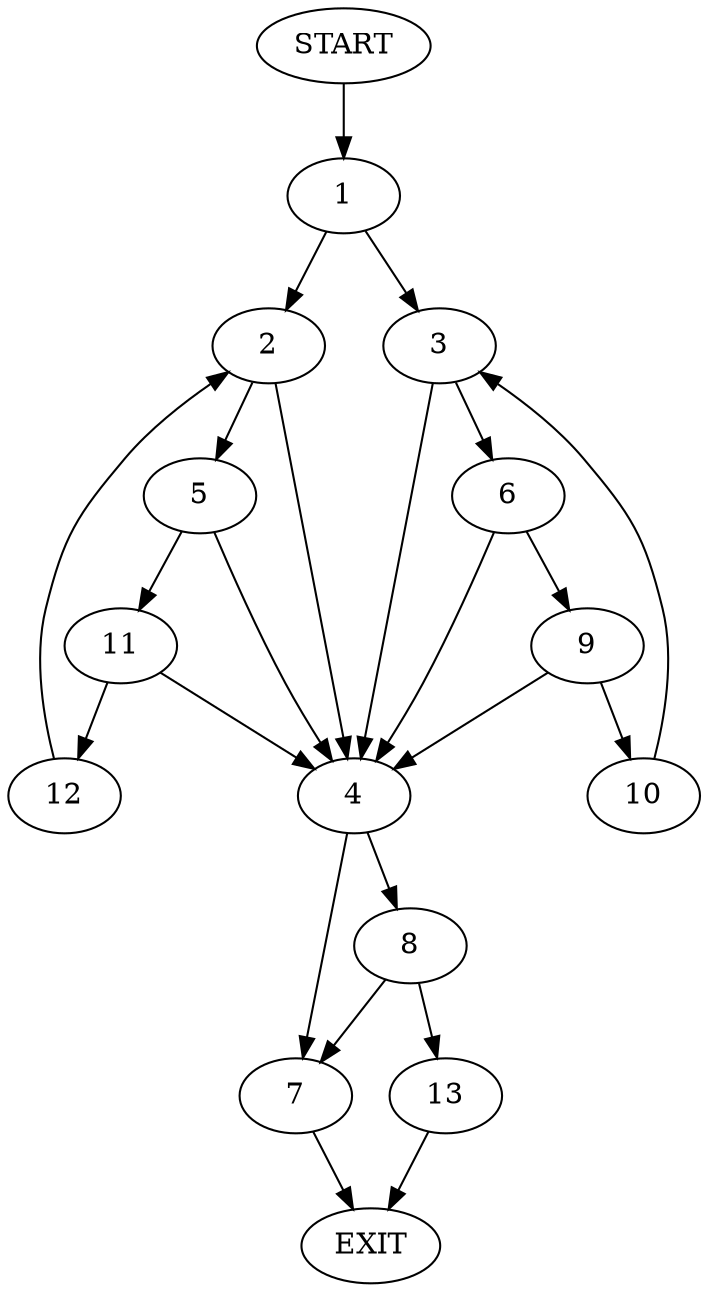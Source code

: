 digraph {
0 [label="START"]
14 [label="EXIT"]
0 -> 1
1 -> 2
1 -> 3
2 -> 4
2 -> 5
3 -> 6
3 -> 4
4 -> 7
4 -> 8
6 -> 9
6 -> 4
9 -> 4
9 -> 10
10 -> 3
5 -> 4
5 -> 11
11 -> 4
11 -> 12
12 -> 2
8 -> 7
8 -> 13
7 -> 14
13 -> 14
}
